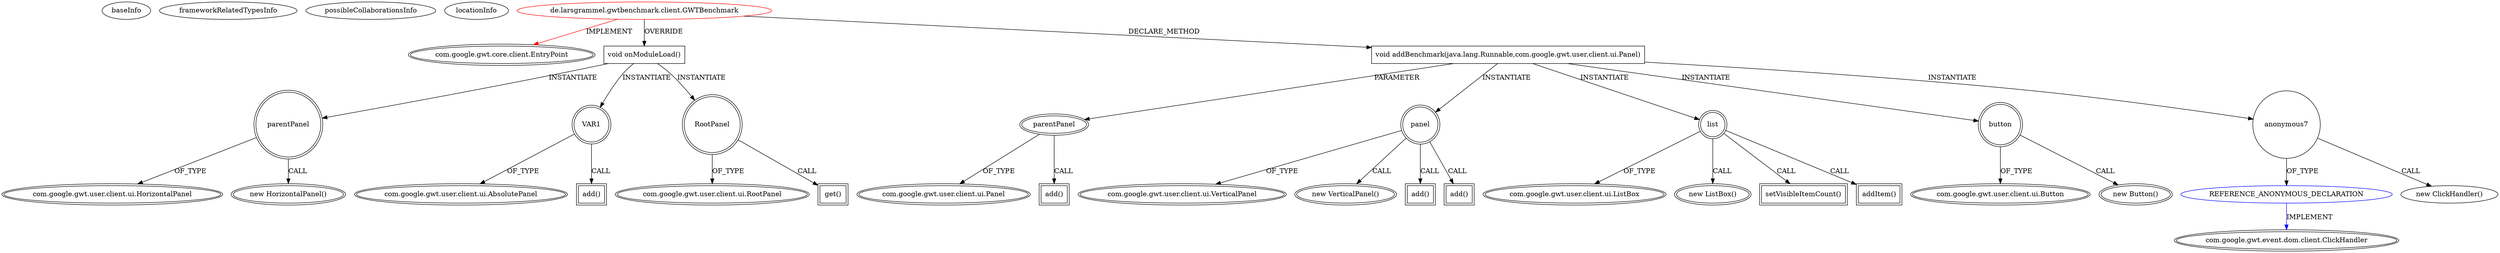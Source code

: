 digraph {
baseInfo[graphId=3628,category="extension_graph",isAnonymous=false,possibleRelation=true]
frameworkRelatedTypesInfo[0="com.google.gwt.core.client.EntryPoint"]
possibleCollaborationsInfo[0="3628~CLIENT_METHOD_DECLARATION-INSTANTIATION-~com.google.gwt.core.client.EntryPoint ~com.google.gwt.event.dom.client.ClickHandler ~false~true"]
locationInfo[projectName="lgrammel-gwtbenchmark",filePath="/lgrammel-gwtbenchmark/gwtbenchmark-master/gwt-benchmark/src/de/larsgrammel/gwtbenchmark/client/GWTBenchmark.java",contextSignature="GWTBenchmark",graphId="3628"]
0[label="de.larsgrammel.gwtbenchmark.client.GWTBenchmark",vertexType="ROOT_CLIENT_CLASS_DECLARATION",isFrameworkType=false,color=red]
1[label="com.google.gwt.core.client.EntryPoint",vertexType="FRAMEWORK_INTERFACE_TYPE",isFrameworkType=true,peripheries=2]
2[label="void onModuleLoad()",vertexType="OVERRIDING_METHOD_DECLARATION",isFrameworkType=false,shape=box]
4[label="parentPanel",vertexType="VARIABLE_EXPRESION",isFrameworkType=true,peripheries=2,shape=circle]
5[label="com.google.gwt.user.client.ui.HorizontalPanel",vertexType="FRAMEWORK_CLASS_TYPE",isFrameworkType=true,peripheries=2]
3[label="new HorizontalPanel()",vertexType="CONSTRUCTOR_CALL",isFrameworkType=true,peripheries=2]
6[label="VAR1",vertexType="VARIABLE_EXPRESION",isFrameworkType=true,peripheries=2,shape=circle]
8[label="com.google.gwt.user.client.ui.AbsolutePanel",vertexType="FRAMEWORK_CLASS_TYPE",isFrameworkType=true,peripheries=2]
7[label="add()",vertexType="INSIDE_CALL",isFrameworkType=true,peripheries=2,shape=box]
9[label="RootPanel",vertexType="VARIABLE_EXPRESION",isFrameworkType=true,peripheries=2,shape=circle]
11[label="com.google.gwt.user.client.ui.RootPanel",vertexType="FRAMEWORK_CLASS_TYPE",isFrameworkType=true,peripheries=2]
10[label="get()",vertexType="INSIDE_CALL",isFrameworkType=true,peripheries=2,shape=box]
12[label="void addBenchmark(java.lang.Runnable,com.google.gwt.user.client.ui.Panel)",vertexType="CLIENT_METHOD_DECLARATION",isFrameworkType=false,shape=box]
13[label="parentPanel",vertexType="PARAMETER_DECLARATION",isFrameworkType=true,peripheries=2]
14[label="com.google.gwt.user.client.ui.Panel",vertexType="FRAMEWORK_CLASS_TYPE",isFrameworkType=true,peripheries=2]
16[label="panel",vertexType="VARIABLE_EXPRESION",isFrameworkType=true,peripheries=2,shape=circle]
17[label="com.google.gwt.user.client.ui.VerticalPanel",vertexType="FRAMEWORK_CLASS_TYPE",isFrameworkType=true,peripheries=2]
15[label="new VerticalPanel()",vertexType="CONSTRUCTOR_CALL",isFrameworkType=true,peripheries=2]
19[label="list",vertexType="VARIABLE_EXPRESION",isFrameworkType=true,peripheries=2,shape=circle]
20[label="com.google.gwt.user.client.ui.ListBox",vertexType="FRAMEWORK_CLASS_TYPE",isFrameworkType=true,peripheries=2]
18[label="new ListBox()",vertexType="CONSTRUCTOR_CALL",isFrameworkType=true,peripheries=2]
22[label="setVisibleItemCount()",vertexType="INSIDE_CALL",isFrameworkType=true,peripheries=2,shape=box]
24[label="button",vertexType="VARIABLE_EXPRESION",isFrameworkType=true,peripheries=2,shape=circle]
25[label="com.google.gwt.user.client.ui.Button",vertexType="FRAMEWORK_CLASS_TYPE",isFrameworkType=true,peripheries=2]
23[label="new Button()",vertexType="CONSTRUCTOR_CALL",isFrameworkType=true,peripheries=2]
27[label="anonymous7",vertexType="VARIABLE_EXPRESION",isFrameworkType=false,shape=circle]
28[label="REFERENCE_ANONYMOUS_DECLARATION",vertexType="REFERENCE_ANONYMOUS_DECLARATION",isFrameworkType=false,color=blue]
29[label="com.google.gwt.event.dom.client.ClickHandler",vertexType="FRAMEWORK_INTERFACE_TYPE",isFrameworkType=true,peripheries=2]
26[label="new ClickHandler()",vertexType="CONSTRUCTOR_CALL",isFrameworkType=false]
31[label="addItem()",vertexType="INSIDE_CALL",isFrameworkType=true,peripheries=2,shape=box]
33[label="add()",vertexType="INSIDE_CALL",isFrameworkType=true,peripheries=2,shape=box]
35[label="add()",vertexType="INSIDE_CALL",isFrameworkType=true,peripheries=2,shape=box]
37[label="add()",vertexType="INSIDE_CALL",isFrameworkType=true,peripheries=2,shape=box]
0->1[label="IMPLEMENT",color=red]
0->2[label="OVERRIDE"]
2->4[label="INSTANTIATE"]
4->5[label="OF_TYPE"]
4->3[label="CALL"]
2->6[label="INSTANTIATE"]
6->8[label="OF_TYPE"]
6->7[label="CALL"]
2->9[label="INSTANTIATE"]
9->11[label="OF_TYPE"]
9->10[label="CALL"]
0->12[label="DECLARE_METHOD"]
13->14[label="OF_TYPE"]
12->13[label="PARAMETER"]
12->16[label="INSTANTIATE"]
16->17[label="OF_TYPE"]
16->15[label="CALL"]
12->19[label="INSTANTIATE"]
19->20[label="OF_TYPE"]
19->18[label="CALL"]
19->22[label="CALL"]
12->24[label="INSTANTIATE"]
24->25[label="OF_TYPE"]
24->23[label="CALL"]
12->27[label="INSTANTIATE"]
28->29[label="IMPLEMENT",color=blue]
27->28[label="OF_TYPE"]
27->26[label="CALL"]
19->31[label="CALL"]
16->33[label="CALL"]
16->35[label="CALL"]
13->37[label="CALL"]
}

